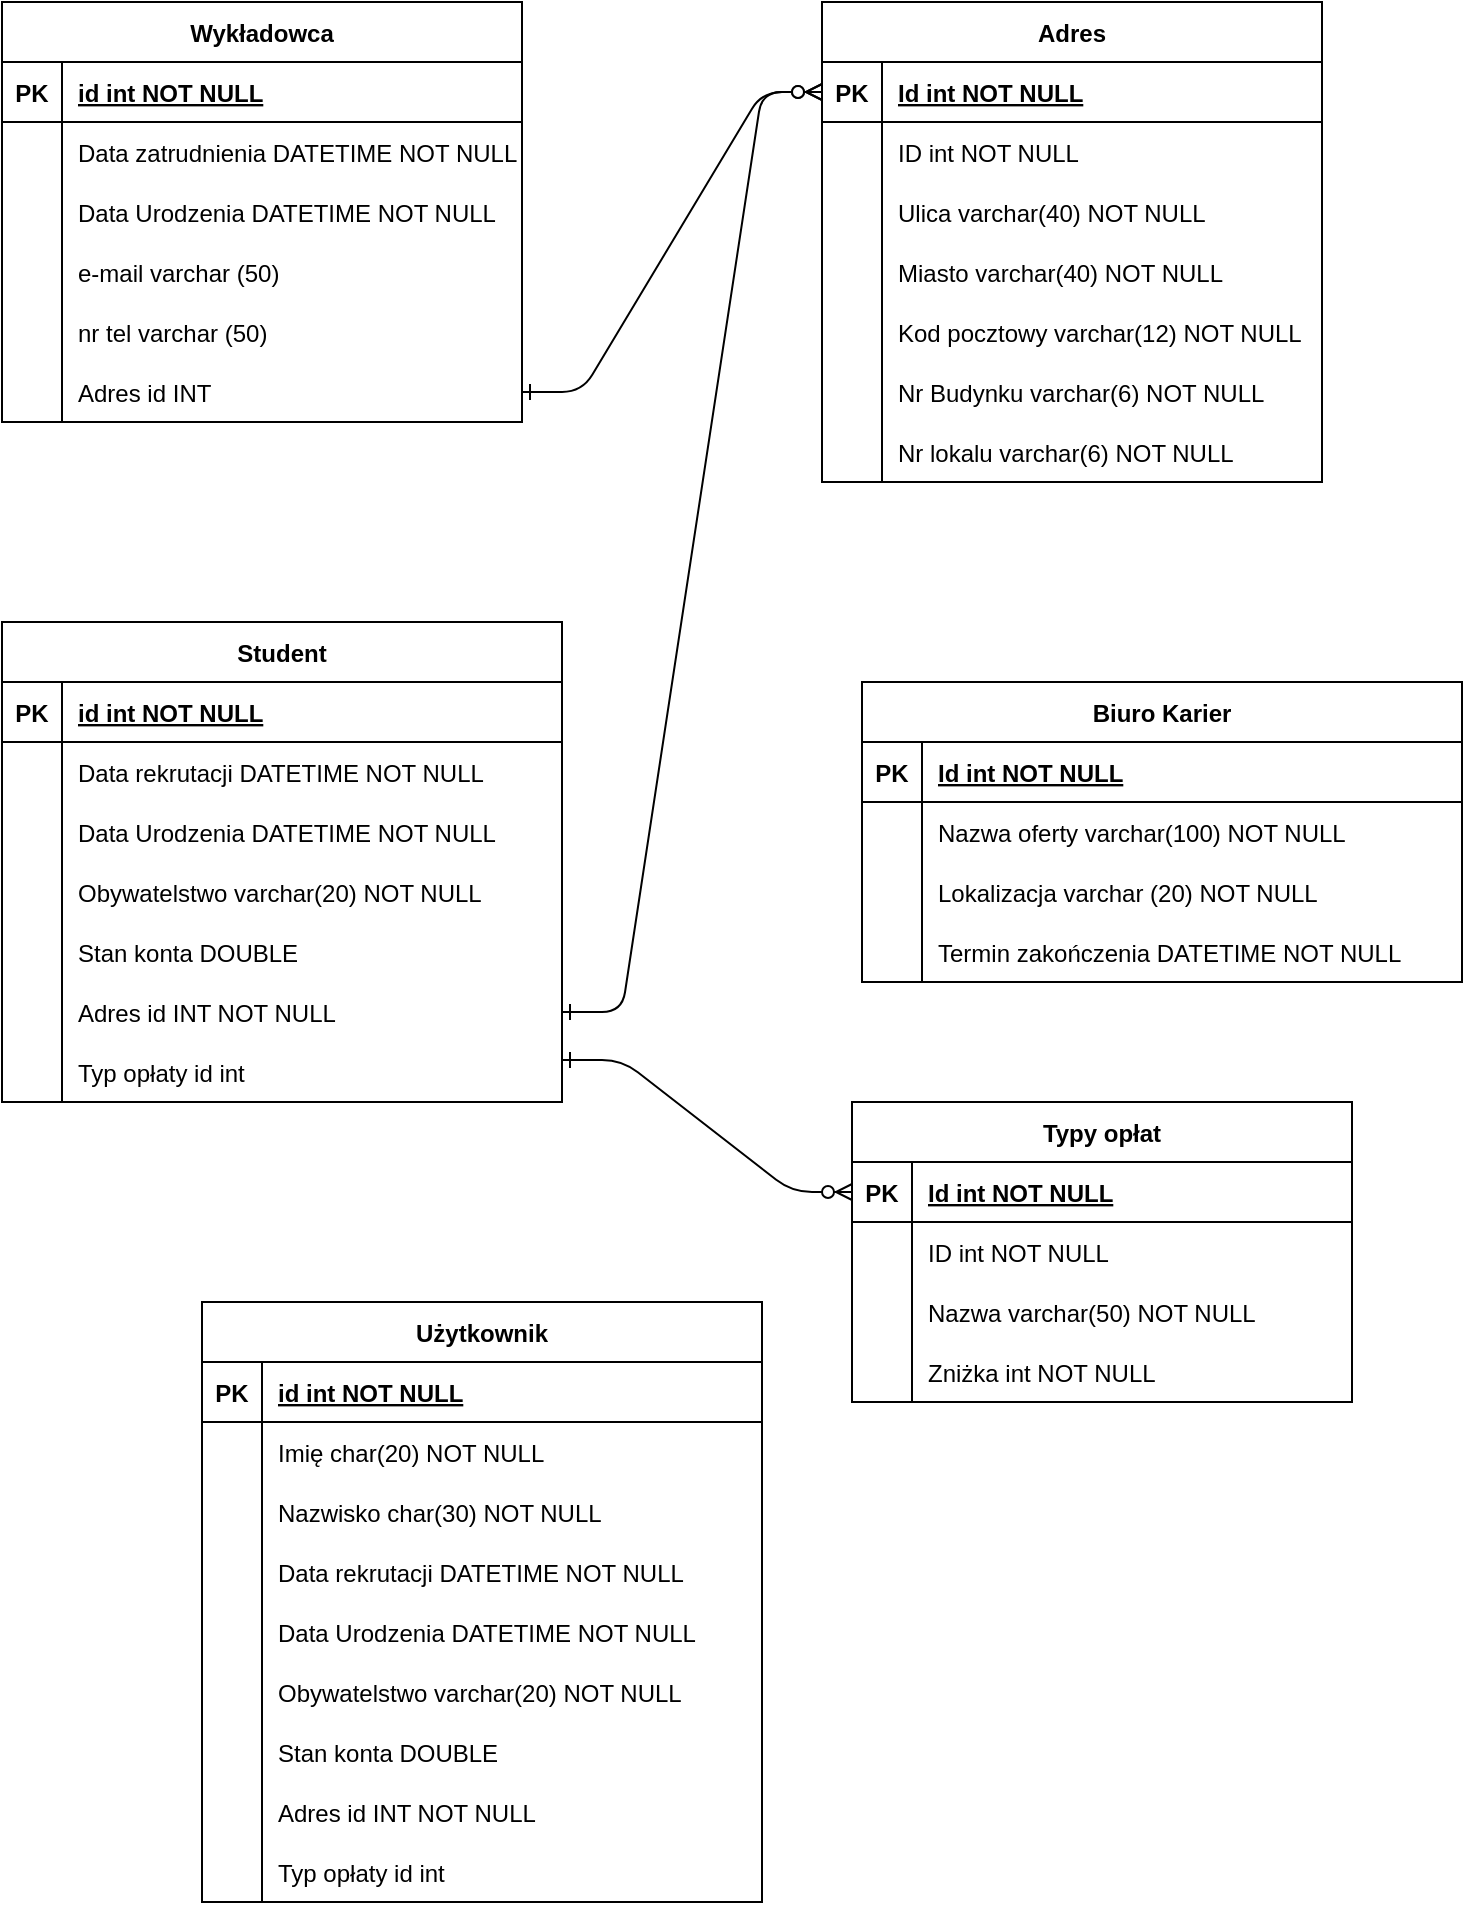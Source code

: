 <mxfile version="21.0.1" type="device"><diagram id="R2lEEEUBdFMjLlhIrx00" name="Page-1"><mxGraphModel dx="1793" dy="995" grid="1" gridSize="10" guides="1" tooltips="1" connect="1" arrows="1" fold="1" page="1" pageScale="1" pageWidth="850" pageHeight="1100" math="0" shadow="0" extFonts="Permanent Marker^https://fonts.googleapis.com/css?family=Permanent+Marker"><root><mxCell id="0"/><mxCell id="1" parent="0"/><mxCell id="C-vyLk0tnHw3VtMMgP7b-1" value="" style="edgeStyle=entityRelationEdgeStyle;endArrow=ERzeroToMany;startArrow=ERone;endFill=1;startFill=0;exitX=1;exitY=0.5;exitDx=0;exitDy=0;entryX=0;entryY=0.5;entryDx=0;entryDy=0;" parent="1" source="xuZKdhw8_9ws-qyBzSpw-100" target="xuZKdhw8_9ws-qyBzSpw-11" edge="1"><mxGeometry width="100" height="100" relative="1" as="geometry"><mxPoint x="310" y="460" as="sourcePoint"/><mxPoint x="130" y="575" as="targetPoint"/></mxGeometry></mxCell><mxCell id="C-vyLk0tnHw3VtMMgP7b-23" value="Wykładowca" style="shape=table;startSize=30;container=1;collapsible=1;childLayout=tableLayout;fixedRows=1;rowLines=0;fontStyle=1;align=center;resizeLast=1;" parent="1" vertex="1"><mxGeometry width="260" height="210" as="geometry"/></mxCell><mxCell id="C-vyLk0tnHw3VtMMgP7b-24" value="" style="shape=partialRectangle;collapsible=0;dropTarget=0;pointerEvents=0;fillColor=none;points=[[0,0.5],[1,0.5]];portConstraint=eastwest;top=0;left=0;right=0;bottom=1;" parent="C-vyLk0tnHw3VtMMgP7b-23" vertex="1"><mxGeometry y="30" width="260" height="30" as="geometry"/></mxCell><mxCell id="C-vyLk0tnHw3VtMMgP7b-25" value="PK" style="shape=partialRectangle;overflow=hidden;connectable=0;fillColor=none;top=0;left=0;bottom=0;right=0;fontStyle=1;" parent="C-vyLk0tnHw3VtMMgP7b-24" vertex="1"><mxGeometry width="30" height="30" as="geometry"><mxRectangle width="30" height="30" as="alternateBounds"/></mxGeometry></mxCell><mxCell id="C-vyLk0tnHw3VtMMgP7b-26" value="id int NOT NULL " style="shape=partialRectangle;overflow=hidden;connectable=0;fillColor=none;top=0;left=0;bottom=0;right=0;align=left;spacingLeft=6;fontStyle=5;" parent="C-vyLk0tnHw3VtMMgP7b-24" vertex="1"><mxGeometry x="30" width="230" height="30" as="geometry"><mxRectangle width="230" height="30" as="alternateBounds"/></mxGeometry></mxCell><mxCell id="xuZKdhw8_9ws-qyBzSpw-4" style="shape=partialRectangle;collapsible=0;dropTarget=0;pointerEvents=0;fillColor=none;points=[[0,0.5],[1,0.5]];portConstraint=eastwest;top=0;left=0;right=0;bottom=0;" vertex="1" parent="C-vyLk0tnHw3VtMMgP7b-23"><mxGeometry y="60" width="260" height="30" as="geometry"/></mxCell><mxCell id="xuZKdhw8_9ws-qyBzSpw-5" style="shape=partialRectangle;overflow=hidden;connectable=0;fillColor=none;top=0;left=0;bottom=0;right=0;" vertex="1" parent="xuZKdhw8_9ws-qyBzSpw-4"><mxGeometry width="30" height="30" as="geometry"><mxRectangle width="30" height="30" as="alternateBounds"/></mxGeometry></mxCell><mxCell id="xuZKdhw8_9ws-qyBzSpw-6" value="Data zatrudnienia DATETIME NOT NULL" style="shape=partialRectangle;overflow=hidden;connectable=0;fillColor=none;top=0;left=0;bottom=0;right=0;align=left;spacingLeft=6;" vertex="1" parent="xuZKdhw8_9ws-qyBzSpw-4"><mxGeometry x="30" width="230" height="30" as="geometry"><mxRectangle width="230" height="30" as="alternateBounds"/></mxGeometry></mxCell><mxCell id="xuZKdhw8_9ws-qyBzSpw-7" style="shape=partialRectangle;collapsible=0;dropTarget=0;pointerEvents=0;fillColor=none;points=[[0,0.5],[1,0.5]];portConstraint=eastwest;top=0;left=0;right=0;bottom=0;" vertex="1" parent="C-vyLk0tnHw3VtMMgP7b-23"><mxGeometry y="90" width="260" height="30" as="geometry"/></mxCell><mxCell id="xuZKdhw8_9ws-qyBzSpw-8" style="shape=partialRectangle;overflow=hidden;connectable=0;fillColor=none;top=0;left=0;bottom=0;right=0;" vertex="1" parent="xuZKdhw8_9ws-qyBzSpw-7"><mxGeometry width="30" height="30" as="geometry"><mxRectangle width="30" height="30" as="alternateBounds"/></mxGeometry></mxCell><mxCell id="xuZKdhw8_9ws-qyBzSpw-9" value="Data Urodzenia DATETIME NOT NULL" style="shape=partialRectangle;overflow=hidden;connectable=0;fillColor=none;top=0;left=0;bottom=0;right=0;align=left;spacingLeft=6;" vertex="1" parent="xuZKdhw8_9ws-qyBzSpw-7"><mxGeometry x="30" width="230" height="30" as="geometry"><mxRectangle width="230" height="30" as="alternateBounds"/></mxGeometry></mxCell><mxCell id="xuZKdhw8_9ws-qyBzSpw-69" style="shape=partialRectangle;collapsible=0;dropTarget=0;pointerEvents=0;fillColor=none;points=[[0,0.5],[1,0.5]];portConstraint=eastwest;top=0;left=0;right=0;bottom=0;" vertex="1" parent="C-vyLk0tnHw3VtMMgP7b-23"><mxGeometry y="120" width="260" height="30" as="geometry"/></mxCell><mxCell id="xuZKdhw8_9ws-qyBzSpw-70" style="shape=partialRectangle;overflow=hidden;connectable=0;fillColor=none;top=0;left=0;bottom=0;right=0;" vertex="1" parent="xuZKdhw8_9ws-qyBzSpw-69"><mxGeometry width="30" height="30" as="geometry"><mxRectangle width="30" height="30" as="alternateBounds"/></mxGeometry></mxCell><mxCell id="xuZKdhw8_9ws-qyBzSpw-71" value="e-mail varchar (50)" style="shape=partialRectangle;overflow=hidden;connectable=0;fillColor=none;top=0;left=0;bottom=0;right=0;align=left;spacingLeft=6;" vertex="1" parent="xuZKdhw8_9ws-qyBzSpw-69"><mxGeometry x="30" width="230" height="30" as="geometry"><mxRectangle width="230" height="30" as="alternateBounds"/></mxGeometry></mxCell><mxCell id="xuZKdhw8_9ws-qyBzSpw-72" style="shape=partialRectangle;collapsible=0;dropTarget=0;pointerEvents=0;fillColor=none;points=[[0,0.5],[1,0.5]];portConstraint=eastwest;top=0;left=0;right=0;bottom=0;" vertex="1" parent="C-vyLk0tnHw3VtMMgP7b-23"><mxGeometry y="150" width="260" height="30" as="geometry"/></mxCell><mxCell id="xuZKdhw8_9ws-qyBzSpw-73" style="shape=partialRectangle;overflow=hidden;connectable=0;fillColor=none;top=0;left=0;bottom=0;right=0;" vertex="1" parent="xuZKdhw8_9ws-qyBzSpw-72"><mxGeometry width="30" height="30" as="geometry"><mxRectangle width="30" height="30" as="alternateBounds"/></mxGeometry></mxCell><mxCell id="xuZKdhw8_9ws-qyBzSpw-74" value="nr tel varchar (50)" style="shape=partialRectangle;overflow=hidden;connectable=0;fillColor=none;top=0;left=0;bottom=0;right=0;align=left;spacingLeft=6;" vertex="1" parent="xuZKdhw8_9ws-qyBzSpw-72"><mxGeometry x="30" width="230" height="30" as="geometry"><mxRectangle width="230" height="30" as="alternateBounds"/></mxGeometry></mxCell><mxCell id="xuZKdhw8_9ws-qyBzSpw-100" style="shape=partialRectangle;collapsible=0;dropTarget=0;pointerEvents=0;fillColor=none;points=[[0,0.5],[1,0.5]];portConstraint=eastwest;top=0;left=0;right=0;bottom=0;" vertex="1" parent="C-vyLk0tnHw3VtMMgP7b-23"><mxGeometry y="180" width="260" height="30" as="geometry"/></mxCell><mxCell id="xuZKdhw8_9ws-qyBzSpw-101" style="shape=partialRectangle;overflow=hidden;connectable=0;fillColor=none;top=0;left=0;bottom=0;right=0;" vertex="1" parent="xuZKdhw8_9ws-qyBzSpw-100"><mxGeometry width="30" height="30" as="geometry"><mxRectangle width="30" height="30" as="alternateBounds"/></mxGeometry></mxCell><mxCell id="xuZKdhw8_9ws-qyBzSpw-102" value="Adres id INT" style="shape=partialRectangle;overflow=hidden;connectable=0;fillColor=none;top=0;left=0;bottom=0;right=0;align=left;spacingLeft=6;" vertex="1" parent="xuZKdhw8_9ws-qyBzSpw-100"><mxGeometry x="30" width="230" height="30" as="geometry"><mxRectangle width="230" height="30" as="alternateBounds"/></mxGeometry></mxCell><mxCell id="xuZKdhw8_9ws-qyBzSpw-10" value="Adres" style="shape=table;startSize=30;container=1;collapsible=1;childLayout=tableLayout;fixedRows=1;rowLines=0;fontStyle=1;align=center;resizeLast=1;" vertex="1" parent="1"><mxGeometry x="410" width="250" height="240" as="geometry"/></mxCell><mxCell id="xuZKdhw8_9ws-qyBzSpw-11" value="" style="shape=partialRectangle;collapsible=0;dropTarget=0;pointerEvents=0;fillColor=none;points=[[0,0.5],[1,0.5]];portConstraint=eastwest;top=0;left=0;right=0;bottom=1;" vertex="1" parent="xuZKdhw8_9ws-qyBzSpw-10"><mxGeometry y="30" width="250" height="30" as="geometry"/></mxCell><mxCell id="xuZKdhw8_9ws-qyBzSpw-12" value="PK" style="shape=partialRectangle;overflow=hidden;connectable=0;fillColor=none;top=0;left=0;bottom=0;right=0;fontStyle=1;" vertex="1" parent="xuZKdhw8_9ws-qyBzSpw-11"><mxGeometry width="30" height="30" as="geometry"><mxRectangle width="30" height="30" as="alternateBounds"/></mxGeometry></mxCell><mxCell id="xuZKdhw8_9ws-qyBzSpw-13" value="Id int NOT NULL" style="shape=partialRectangle;overflow=hidden;connectable=0;fillColor=none;top=0;left=0;bottom=0;right=0;align=left;spacingLeft=6;fontStyle=5;" vertex="1" parent="xuZKdhw8_9ws-qyBzSpw-11"><mxGeometry x="30" width="220" height="30" as="geometry"><mxRectangle width="220" height="30" as="alternateBounds"/></mxGeometry></mxCell><mxCell id="xuZKdhw8_9ws-qyBzSpw-14" value="" style="shape=partialRectangle;collapsible=0;dropTarget=0;pointerEvents=0;fillColor=none;points=[[0,0.5],[1,0.5]];portConstraint=eastwest;top=0;left=0;right=0;bottom=0;" vertex="1" parent="xuZKdhw8_9ws-qyBzSpw-10"><mxGeometry y="60" width="250" height="30" as="geometry"/></mxCell><mxCell id="xuZKdhw8_9ws-qyBzSpw-15" value="" style="shape=partialRectangle;overflow=hidden;connectable=0;fillColor=none;top=0;left=0;bottom=0;right=0;" vertex="1" parent="xuZKdhw8_9ws-qyBzSpw-14"><mxGeometry width="30" height="30" as="geometry"><mxRectangle width="30" height="30" as="alternateBounds"/></mxGeometry></mxCell><mxCell id="xuZKdhw8_9ws-qyBzSpw-16" value="ID int NOT NULL" style="shape=partialRectangle;overflow=hidden;connectable=0;fillColor=none;top=0;left=0;bottom=0;right=0;align=left;spacingLeft=6;" vertex="1" parent="xuZKdhw8_9ws-qyBzSpw-14"><mxGeometry x="30" width="220" height="30" as="geometry"><mxRectangle width="220" height="30" as="alternateBounds"/></mxGeometry></mxCell><mxCell id="xuZKdhw8_9ws-qyBzSpw-17" style="shape=partialRectangle;collapsible=0;dropTarget=0;pointerEvents=0;fillColor=none;points=[[0,0.5],[1,0.5]];portConstraint=eastwest;top=0;left=0;right=0;bottom=0;" vertex="1" parent="xuZKdhw8_9ws-qyBzSpw-10"><mxGeometry y="90" width="250" height="30" as="geometry"/></mxCell><mxCell id="xuZKdhw8_9ws-qyBzSpw-18" style="shape=partialRectangle;overflow=hidden;connectable=0;fillColor=none;top=0;left=0;bottom=0;right=0;" vertex="1" parent="xuZKdhw8_9ws-qyBzSpw-17"><mxGeometry width="30" height="30" as="geometry"><mxRectangle width="30" height="30" as="alternateBounds"/></mxGeometry></mxCell><mxCell id="xuZKdhw8_9ws-qyBzSpw-19" value="Ulica varchar(40) NOT NULL" style="shape=partialRectangle;overflow=hidden;connectable=0;fillColor=none;top=0;left=0;bottom=0;right=0;align=left;spacingLeft=6;" vertex="1" parent="xuZKdhw8_9ws-qyBzSpw-17"><mxGeometry x="30" width="220" height="30" as="geometry"><mxRectangle width="220" height="30" as="alternateBounds"/></mxGeometry></mxCell><mxCell id="xuZKdhw8_9ws-qyBzSpw-20" style="shape=partialRectangle;collapsible=0;dropTarget=0;pointerEvents=0;fillColor=none;points=[[0,0.5],[1,0.5]];portConstraint=eastwest;top=0;left=0;right=0;bottom=0;" vertex="1" parent="xuZKdhw8_9ws-qyBzSpw-10"><mxGeometry y="120" width="250" height="30" as="geometry"/></mxCell><mxCell id="xuZKdhw8_9ws-qyBzSpw-21" style="shape=partialRectangle;overflow=hidden;connectable=0;fillColor=none;top=0;left=0;bottom=0;right=0;" vertex="1" parent="xuZKdhw8_9ws-qyBzSpw-20"><mxGeometry width="30" height="30" as="geometry"><mxRectangle width="30" height="30" as="alternateBounds"/></mxGeometry></mxCell><mxCell id="xuZKdhw8_9ws-qyBzSpw-22" value="Miasto varchar(40) NOT NULL" style="shape=partialRectangle;overflow=hidden;connectable=0;fillColor=none;top=0;left=0;bottom=0;right=0;align=left;spacingLeft=6;" vertex="1" parent="xuZKdhw8_9ws-qyBzSpw-20"><mxGeometry x="30" width="220" height="30" as="geometry"><mxRectangle width="220" height="30" as="alternateBounds"/></mxGeometry></mxCell><mxCell id="xuZKdhw8_9ws-qyBzSpw-23" style="shape=partialRectangle;collapsible=0;dropTarget=0;pointerEvents=0;fillColor=none;points=[[0,0.5],[1,0.5]];portConstraint=eastwest;top=0;left=0;right=0;bottom=0;" vertex="1" parent="xuZKdhw8_9ws-qyBzSpw-10"><mxGeometry y="150" width="250" height="30" as="geometry"/></mxCell><mxCell id="xuZKdhw8_9ws-qyBzSpw-24" style="shape=partialRectangle;overflow=hidden;connectable=0;fillColor=none;top=0;left=0;bottom=0;right=0;" vertex="1" parent="xuZKdhw8_9ws-qyBzSpw-23"><mxGeometry width="30" height="30" as="geometry"><mxRectangle width="30" height="30" as="alternateBounds"/></mxGeometry></mxCell><mxCell id="xuZKdhw8_9ws-qyBzSpw-25" value="Kod pocztowy varchar(12) NOT NULL" style="shape=partialRectangle;overflow=hidden;connectable=0;fillColor=none;top=0;left=0;bottom=0;right=0;align=left;spacingLeft=6;" vertex="1" parent="xuZKdhw8_9ws-qyBzSpw-23"><mxGeometry x="30" width="220" height="30" as="geometry"><mxRectangle width="220" height="30" as="alternateBounds"/></mxGeometry></mxCell><mxCell id="xuZKdhw8_9ws-qyBzSpw-26" style="shape=partialRectangle;collapsible=0;dropTarget=0;pointerEvents=0;fillColor=none;points=[[0,0.5],[1,0.5]];portConstraint=eastwest;top=0;left=0;right=0;bottom=0;" vertex="1" parent="xuZKdhw8_9ws-qyBzSpw-10"><mxGeometry y="180" width="250" height="30" as="geometry"/></mxCell><mxCell id="xuZKdhw8_9ws-qyBzSpw-27" style="shape=partialRectangle;overflow=hidden;connectable=0;fillColor=none;top=0;left=0;bottom=0;right=0;" vertex="1" parent="xuZKdhw8_9ws-qyBzSpw-26"><mxGeometry width="30" height="30" as="geometry"><mxRectangle width="30" height="30" as="alternateBounds"/></mxGeometry></mxCell><mxCell id="xuZKdhw8_9ws-qyBzSpw-28" value="Nr Budynku varchar(6) NOT NULL" style="shape=partialRectangle;overflow=hidden;connectable=0;fillColor=none;top=0;left=0;bottom=0;right=0;align=left;spacingLeft=6;" vertex="1" parent="xuZKdhw8_9ws-qyBzSpw-26"><mxGeometry x="30" width="220" height="30" as="geometry"><mxRectangle width="220" height="30" as="alternateBounds"/></mxGeometry></mxCell><mxCell id="xuZKdhw8_9ws-qyBzSpw-29" style="shape=partialRectangle;collapsible=0;dropTarget=0;pointerEvents=0;fillColor=none;points=[[0,0.5],[1,0.5]];portConstraint=eastwest;top=0;left=0;right=0;bottom=0;" vertex="1" parent="xuZKdhw8_9ws-qyBzSpw-10"><mxGeometry y="210" width="250" height="30" as="geometry"/></mxCell><mxCell id="xuZKdhw8_9ws-qyBzSpw-30" style="shape=partialRectangle;overflow=hidden;connectable=0;fillColor=none;top=0;left=0;bottom=0;right=0;" vertex="1" parent="xuZKdhw8_9ws-qyBzSpw-29"><mxGeometry width="30" height="30" as="geometry"><mxRectangle width="30" height="30" as="alternateBounds"/></mxGeometry></mxCell><mxCell id="xuZKdhw8_9ws-qyBzSpw-31" value="Nr lokalu varchar(6) NOT NULL" style="shape=partialRectangle;overflow=hidden;connectable=0;fillColor=none;top=0;left=0;bottom=0;right=0;align=left;spacingLeft=6;" vertex="1" parent="xuZKdhw8_9ws-qyBzSpw-29"><mxGeometry x="30" width="220" height="30" as="geometry"><mxRectangle width="220" height="30" as="alternateBounds"/></mxGeometry></mxCell><mxCell id="xuZKdhw8_9ws-qyBzSpw-36" value="Student" style="shape=table;startSize=30;container=1;collapsible=1;childLayout=tableLayout;fixedRows=1;rowLines=0;fontStyle=1;align=center;resizeLast=1;" vertex="1" parent="1"><mxGeometry y="310" width="280" height="240" as="geometry"/></mxCell><mxCell id="xuZKdhw8_9ws-qyBzSpw-37" value="" style="shape=partialRectangle;collapsible=0;dropTarget=0;pointerEvents=0;fillColor=none;points=[[0,0.5],[1,0.5]];portConstraint=eastwest;top=0;left=0;right=0;bottom=1;" vertex="1" parent="xuZKdhw8_9ws-qyBzSpw-36"><mxGeometry y="30" width="280" height="30" as="geometry"/></mxCell><mxCell id="xuZKdhw8_9ws-qyBzSpw-38" value="PK" style="shape=partialRectangle;overflow=hidden;connectable=0;fillColor=none;top=0;left=0;bottom=0;right=0;fontStyle=1;" vertex="1" parent="xuZKdhw8_9ws-qyBzSpw-37"><mxGeometry width="30" height="30" as="geometry"><mxRectangle width="30" height="30" as="alternateBounds"/></mxGeometry></mxCell><mxCell id="xuZKdhw8_9ws-qyBzSpw-39" value="id int NOT NULL " style="shape=partialRectangle;overflow=hidden;connectable=0;fillColor=none;top=0;left=0;bottom=0;right=0;align=left;spacingLeft=6;fontStyle=5;" vertex="1" parent="xuZKdhw8_9ws-qyBzSpw-37"><mxGeometry x="30" width="250" height="30" as="geometry"><mxRectangle width="250" height="30" as="alternateBounds"/></mxGeometry></mxCell><mxCell id="xuZKdhw8_9ws-qyBzSpw-46" style="shape=partialRectangle;collapsible=0;dropTarget=0;pointerEvents=0;fillColor=none;points=[[0,0.5],[1,0.5]];portConstraint=eastwest;top=0;left=0;right=0;bottom=0;" vertex="1" parent="xuZKdhw8_9ws-qyBzSpw-36"><mxGeometry y="60" width="280" height="30" as="geometry"/></mxCell><mxCell id="xuZKdhw8_9ws-qyBzSpw-47" style="shape=partialRectangle;overflow=hidden;connectable=0;fillColor=none;top=0;left=0;bottom=0;right=0;" vertex="1" parent="xuZKdhw8_9ws-qyBzSpw-46"><mxGeometry width="30" height="30" as="geometry"><mxRectangle width="30" height="30" as="alternateBounds"/></mxGeometry></mxCell><mxCell id="xuZKdhw8_9ws-qyBzSpw-48" value="Data rekrutacji DATETIME NOT NULL" style="shape=partialRectangle;overflow=hidden;connectable=0;fillColor=none;top=0;left=0;bottom=0;right=0;align=left;spacingLeft=6;" vertex="1" parent="xuZKdhw8_9ws-qyBzSpw-46"><mxGeometry x="30" width="250" height="30" as="geometry"><mxRectangle width="250" height="30" as="alternateBounds"/></mxGeometry></mxCell><mxCell id="xuZKdhw8_9ws-qyBzSpw-49" style="shape=partialRectangle;collapsible=0;dropTarget=0;pointerEvents=0;fillColor=none;points=[[0,0.5],[1,0.5]];portConstraint=eastwest;top=0;left=0;right=0;bottom=0;" vertex="1" parent="xuZKdhw8_9ws-qyBzSpw-36"><mxGeometry y="90" width="280" height="30" as="geometry"/></mxCell><mxCell id="xuZKdhw8_9ws-qyBzSpw-50" style="shape=partialRectangle;overflow=hidden;connectable=0;fillColor=none;top=0;left=0;bottom=0;right=0;" vertex="1" parent="xuZKdhw8_9ws-qyBzSpw-49"><mxGeometry width="30" height="30" as="geometry"><mxRectangle width="30" height="30" as="alternateBounds"/></mxGeometry></mxCell><mxCell id="xuZKdhw8_9ws-qyBzSpw-51" value="Data Urodzenia DATETIME NOT NULL" style="shape=partialRectangle;overflow=hidden;connectable=0;fillColor=none;top=0;left=0;bottom=0;right=0;align=left;spacingLeft=6;" vertex="1" parent="xuZKdhw8_9ws-qyBzSpw-49"><mxGeometry x="30" width="250" height="30" as="geometry"><mxRectangle width="250" height="30" as="alternateBounds"/></mxGeometry></mxCell><mxCell id="xuZKdhw8_9ws-qyBzSpw-65" style="shape=partialRectangle;collapsible=0;dropTarget=0;pointerEvents=0;fillColor=none;points=[[0,0.5],[1,0.5]];portConstraint=eastwest;top=0;left=0;right=0;bottom=0;" vertex="1" parent="xuZKdhw8_9ws-qyBzSpw-36"><mxGeometry y="120" width="280" height="30" as="geometry"/></mxCell><mxCell id="xuZKdhw8_9ws-qyBzSpw-66" style="shape=partialRectangle;overflow=hidden;connectable=0;fillColor=none;top=0;left=0;bottom=0;right=0;" vertex="1" parent="xuZKdhw8_9ws-qyBzSpw-65"><mxGeometry width="30" height="30" as="geometry"><mxRectangle width="30" height="30" as="alternateBounds"/></mxGeometry></mxCell><mxCell id="xuZKdhw8_9ws-qyBzSpw-67" value="Obywatelstwo varchar(20) NOT NULL" style="shape=partialRectangle;overflow=hidden;connectable=0;fillColor=none;top=0;left=0;bottom=0;right=0;align=left;spacingLeft=6;" vertex="1" parent="xuZKdhw8_9ws-qyBzSpw-65"><mxGeometry x="30" width="250" height="30" as="geometry"><mxRectangle width="250" height="30" as="alternateBounds"/></mxGeometry></mxCell><mxCell id="xuZKdhw8_9ws-qyBzSpw-97" style="shape=partialRectangle;collapsible=0;dropTarget=0;pointerEvents=0;fillColor=none;points=[[0,0.5],[1,0.5]];portConstraint=eastwest;top=0;left=0;right=0;bottom=0;" vertex="1" parent="xuZKdhw8_9ws-qyBzSpw-36"><mxGeometry y="150" width="280" height="30" as="geometry"/></mxCell><mxCell id="xuZKdhw8_9ws-qyBzSpw-98" style="shape=partialRectangle;overflow=hidden;connectable=0;fillColor=none;top=0;left=0;bottom=0;right=0;" vertex="1" parent="xuZKdhw8_9ws-qyBzSpw-97"><mxGeometry width="30" height="30" as="geometry"><mxRectangle width="30" height="30" as="alternateBounds"/></mxGeometry></mxCell><mxCell id="xuZKdhw8_9ws-qyBzSpw-99" value="Stan konta DOUBLE" style="shape=partialRectangle;overflow=hidden;connectable=0;fillColor=none;top=0;left=0;bottom=0;right=0;align=left;spacingLeft=6;" vertex="1" parent="xuZKdhw8_9ws-qyBzSpw-97"><mxGeometry x="30" width="250" height="30" as="geometry"><mxRectangle width="250" height="30" as="alternateBounds"/></mxGeometry></mxCell><mxCell id="xuZKdhw8_9ws-qyBzSpw-103" style="shape=partialRectangle;collapsible=0;dropTarget=0;pointerEvents=0;fillColor=none;points=[[0,0.5],[1,0.5]];portConstraint=eastwest;top=0;left=0;right=0;bottom=0;" vertex="1" parent="xuZKdhw8_9ws-qyBzSpw-36"><mxGeometry y="180" width="280" height="30" as="geometry"/></mxCell><mxCell id="xuZKdhw8_9ws-qyBzSpw-104" style="shape=partialRectangle;overflow=hidden;connectable=0;fillColor=none;top=0;left=0;bottom=0;right=0;" vertex="1" parent="xuZKdhw8_9ws-qyBzSpw-103"><mxGeometry width="30" height="30" as="geometry"><mxRectangle width="30" height="30" as="alternateBounds"/></mxGeometry></mxCell><mxCell id="xuZKdhw8_9ws-qyBzSpw-105" value="Adres id INT NOT NULL" style="shape=partialRectangle;overflow=hidden;connectable=0;fillColor=none;top=0;left=0;bottom=0;right=0;align=left;spacingLeft=6;" vertex="1" parent="xuZKdhw8_9ws-qyBzSpw-103"><mxGeometry x="30" width="250" height="30" as="geometry"><mxRectangle width="250" height="30" as="alternateBounds"/></mxGeometry></mxCell><mxCell id="xuZKdhw8_9ws-qyBzSpw-136" style="shape=partialRectangle;collapsible=0;dropTarget=0;pointerEvents=0;fillColor=none;points=[[0,0.5],[1,0.5]];portConstraint=eastwest;top=0;left=0;right=0;bottom=0;" vertex="1" parent="xuZKdhw8_9ws-qyBzSpw-36"><mxGeometry y="210" width="280" height="30" as="geometry"/></mxCell><mxCell id="xuZKdhw8_9ws-qyBzSpw-137" style="shape=partialRectangle;overflow=hidden;connectable=0;fillColor=none;top=0;left=0;bottom=0;right=0;" vertex="1" parent="xuZKdhw8_9ws-qyBzSpw-136"><mxGeometry width="30" height="30" as="geometry"><mxRectangle width="30" height="30" as="alternateBounds"/></mxGeometry></mxCell><mxCell id="xuZKdhw8_9ws-qyBzSpw-138" value="Typ opłaty id int" style="shape=partialRectangle;overflow=hidden;connectable=0;fillColor=none;top=0;left=0;bottom=0;right=0;align=left;spacingLeft=6;" vertex="1" parent="xuZKdhw8_9ws-qyBzSpw-136"><mxGeometry x="30" width="250" height="30" as="geometry"><mxRectangle width="250" height="30" as="alternateBounds"/></mxGeometry></mxCell><mxCell id="xuZKdhw8_9ws-qyBzSpw-68" value="" style="edgeStyle=entityRelationEdgeStyle;endArrow=ERzeroToMany;startArrow=ERone;endFill=1;startFill=0;entryX=0;entryY=0.5;entryDx=0;entryDy=0;exitX=1;exitY=0.5;exitDx=0;exitDy=0;" edge="1" parent="1" source="xuZKdhw8_9ws-qyBzSpw-103" target="xuZKdhw8_9ws-qyBzSpw-11"><mxGeometry width="100" height="100" relative="1" as="geometry"><mxPoint x="310" y="540" as="sourcePoint"/><mxPoint x="390" y="60" as="targetPoint"/></mxGeometry></mxCell><mxCell id="xuZKdhw8_9ws-qyBzSpw-139" value="Typy opłat" style="shape=table;startSize=30;container=1;collapsible=1;childLayout=tableLayout;fixedRows=1;rowLines=0;fontStyle=1;align=center;resizeLast=1;" vertex="1" parent="1"><mxGeometry x="425" y="550" width="250" height="150" as="geometry"/></mxCell><mxCell id="xuZKdhw8_9ws-qyBzSpw-140" value="" style="shape=partialRectangle;collapsible=0;dropTarget=0;pointerEvents=0;fillColor=none;points=[[0,0.5],[1,0.5]];portConstraint=eastwest;top=0;left=0;right=0;bottom=1;" vertex="1" parent="xuZKdhw8_9ws-qyBzSpw-139"><mxGeometry y="30" width="250" height="30" as="geometry"/></mxCell><mxCell id="xuZKdhw8_9ws-qyBzSpw-141" value="PK" style="shape=partialRectangle;overflow=hidden;connectable=0;fillColor=none;top=0;left=0;bottom=0;right=0;fontStyle=1;" vertex="1" parent="xuZKdhw8_9ws-qyBzSpw-140"><mxGeometry width="30" height="30" as="geometry"><mxRectangle width="30" height="30" as="alternateBounds"/></mxGeometry></mxCell><mxCell id="xuZKdhw8_9ws-qyBzSpw-142" value="Id int NOT NULL" style="shape=partialRectangle;overflow=hidden;connectable=0;fillColor=none;top=0;left=0;bottom=0;right=0;align=left;spacingLeft=6;fontStyle=5;" vertex="1" parent="xuZKdhw8_9ws-qyBzSpw-140"><mxGeometry x="30" width="220" height="30" as="geometry"><mxRectangle width="220" height="30" as="alternateBounds"/></mxGeometry></mxCell><mxCell id="xuZKdhw8_9ws-qyBzSpw-143" value="" style="shape=partialRectangle;collapsible=0;dropTarget=0;pointerEvents=0;fillColor=none;points=[[0,0.5],[1,0.5]];portConstraint=eastwest;top=0;left=0;right=0;bottom=0;" vertex="1" parent="xuZKdhw8_9ws-qyBzSpw-139"><mxGeometry y="60" width="250" height="30" as="geometry"/></mxCell><mxCell id="xuZKdhw8_9ws-qyBzSpw-144" value="" style="shape=partialRectangle;overflow=hidden;connectable=0;fillColor=none;top=0;left=0;bottom=0;right=0;" vertex="1" parent="xuZKdhw8_9ws-qyBzSpw-143"><mxGeometry width="30" height="30" as="geometry"><mxRectangle width="30" height="30" as="alternateBounds"/></mxGeometry></mxCell><mxCell id="xuZKdhw8_9ws-qyBzSpw-145" value="ID int NOT NULL" style="shape=partialRectangle;overflow=hidden;connectable=0;fillColor=none;top=0;left=0;bottom=0;right=0;align=left;spacingLeft=6;" vertex="1" parent="xuZKdhw8_9ws-qyBzSpw-143"><mxGeometry x="30" width="220" height="30" as="geometry"><mxRectangle width="220" height="30" as="alternateBounds"/></mxGeometry></mxCell><mxCell id="xuZKdhw8_9ws-qyBzSpw-146" style="shape=partialRectangle;collapsible=0;dropTarget=0;pointerEvents=0;fillColor=none;points=[[0,0.5],[1,0.5]];portConstraint=eastwest;top=0;left=0;right=0;bottom=0;" vertex="1" parent="xuZKdhw8_9ws-qyBzSpw-139"><mxGeometry y="90" width="250" height="30" as="geometry"/></mxCell><mxCell id="xuZKdhw8_9ws-qyBzSpw-147" style="shape=partialRectangle;overflow=hidden;connectable=0;fillColor=none;top=0;left=0;bottom=0;right=0;" vertex="1" parent="xuZKdhw8_9ws-qyBzSpw-146"><mxGeometry width="30" height="30" as="geometry"><mxRectangle width="30" height="30" as="alternateBounds"/></mxGeometry></mxCell><mxCell id="xuZKdhw8_9ws-qyBzSpw-148" value="Nazwa varchar(50) NOT NULL" style="shape=partialRectangle;overflow=hidden;connectable=0;fillColor=none;top=0;left=0;bottom=0;right=0;align=left;spacingLeft=6;" vertex="1" parent="xuZKdhw8_9ws-qyBzSpw-146"><mxGeometry x="30" width="220" height="30" as="geometry"><mxRectangle width="220" height="30" as="alternateBounds"/></mxGeometry></mxCell><mxCell id="xuZKdhw8_9ws-qyBzSpw-161" style="shape=partialRectangle;collapsible=0;dropTarget=0;pointerEvents=0;fillColor=none;points=[[0,0.5],[1,0.5]];portConstraint=eastwest;top=0;left=0;right=0;bottom=0;" vertex="1" parent="xuZKdhw8_9ws-qyBzSpw-139"><mxGeometry y="120" width="250" height="30" as="geometry"/></mxCell><mxCell id="xuZKdhw8_9ws-qyBzSpw-162" style="shape=partialRectangle;overflow=hidden;connectable=0;fillColor=none;top=0;left=0;bottom=0;right=0;" vertex="1" parent="xuZKdhw8_9ws-qyBzSpw-161"><mxGeometry width="30" height="30" as="geometry"><mxRectangle width="30" height="30" as="alternateBounds"/></mxGeometry></mxCell><mxCell id="xuZKdhw8_9ws-qyBzSpw-163" value="Zniżka int NOT NULL" style="shape=partialRectangle;overflow=hidden;connectable=0;fillColor=none;top=0;left=0;bottom=0;right=0;align=left;spacingLeft=6;" vertex="1" parent="xuZKdhw8_9ws-qyBzSpw-161"><mxGeometry x="30" width="220" height="30" as="geometry"><mxRectangle width="220" height="30" as="alternateBounds"/></mxGeometry></mxCell><mxCell id="xuZKdhw8_9ws-qyBzSpw-164" value="" style="edgeStyle=entityRelationEdgeStyle;endArrow=ERzeroToMany;startArrow=ERone;endFill=1;startFill=0;entryX=0;entryY=0.5;entryDx=0;entryDy=0;exitX=1;exitY=0.3;exitDx=0;exitDy=0;exitPerimeter=0;" edge="1" parent="1" source="xuZKdhw8_9ws-qyBzSpw-136" target="xuZKdhw8_9ws-qyBzSpw-140"><mxGeometry width="100" height="100" relative="1" as="geometry"><mxPoint x="270" y="890" as="sourcePoint"/><mxPoint x="400" y="370" as="targetPoint"/></mxGeometry></mxCell><mxCell id="xuZKdhw8_9ws-qyBzSpw-165" value="Biuro Karier" style="shape=table;startSize=30;container=1;collapsible=1;childLayout=tableLayout;fixedRows=1;rowLines=0;fontStyle=1;align=center;resizeLast=1;" vertex="1" parent="1"><mxGeometry x="430" y="340" width="300" height="150" as="geometry"/></mxCell><mxCell id="xuZKdhw8_9ws-qyBzSpw-166" value="" style="shape=partialRectangle;collapsible=0;dropTarget=0;pointerEvents=0;fillColor=none;points=[[0,0.5],[1,0.5]];portConstraint=eastwest;top=0;left=0;right=0;bottom=1;" vertex="1" parent="xuZKdhw8_9ws-qyBzSpw-165"><mxGeometry y="30" width="300" height="30" as="geometry"/></mxCell><mxCell id="xuZKdhw8_9ws-qyBzSpw-167" value="PK" style="shape=partialRectangle;overflow=hidden;connectable=0;fillColor=none;top=0;left=0;bottom=0;right=0;fontStyle=1;" vertex="1" parent="xuZKdhw8_9ws-qyBzSpw-166"><mxGeometry width="30" height="30" as="geometry"><mxRectangle width="30" height="30" as="alternateBounds"/></mxGeometry></mxCell><mxCell id="xuZKdhw8_9ws-qyBzSpw-168" value="Id int NOT NULL" style="shape=partialRectangle;overflow=hidden;connectable=0;fillColor=none;top=0;left=0;bottom=0;right=0;align=left;spacingLeft=6;fontStyle=5;" vertex="1" parent="xuZKdhw8_9ws-qyBzSpw-166"><mxGeometry x="30" width="270" height="30" as="geometry"><mxRectangle width="270" height="30" as="alternateBounds"/></mxGeometry></mxCell><mxCell id="xuZKdhw8_9ws-qyBzSpw-169" value="" style="shape=partialRectangle;collapsible=0;dropTarget=0;pointerEvents=0;fillColor=none;points=[[0,0.5],[1,0.5]];portConstraint=eastwest;top=0;left=0;right=0;bottom=0;" vertex="1" parent="xuZKdhw8_9ws-qyBzSpw-165"><mxGeometry y="60" width="300" height="30" as="geometry"/></mxCell><mxCell id="xuZKdhw8_9ws-qyBzSpw-170" value="" style="shape=partialRectangle;overflow=hidden;connectable=0;fillColor=none;top=0;left=0;bottom=0;right=0;" vertex="1" parent="xuZKdhw8_9ws-qyBzSpw-169"><mxGeometry width="30" height="30" as="geometry"><mxRectangle width="30" height="30" as="alternateBounds"/></mxGeometry></mxCell><mxCell id="xuZKdhw8_9ws-qyBzSpw-171" value="Nazwa oferty varchar(100) NOT NULL" style="shape=partialRectangle;overflow=hidden;connectable=0;fillColor=none;top=0;left=0;bottom=0;right=0;align=left;spacingLeft=6;" vertex="1" parent="xuZKdhw8_9ws-qyBzSpw-169"><mxGeometry x="30" width="270" height="30" as="geometry"><mxRectangle width="270" height="30" as="alternateBounds"/></mxGeometry></mxCell><mxCell id="xuZKdhw8_9ws-qyBzSpw-172" style="shape=partialRectangle;collapsible=0;dropTarget=0;pointerEvents=0;fillColor=none;points=[[0,0.5],[1,0.5]];portConstraint=eastwest;top=0;left=0;right=0;bottom=0;" vertex="1" parent="xuZKdhw8_9ws-qyBzSpw-165"><mxGeometry y="90" width="300" height="30" as="geometry"/></mxCell><mxCell id="xuZKdhw8_9ws-qyBzSpw-173" style="shape=partialRectangle;overflow=hidden;connectable=0;fillColor=none;top=0;left=0;bottom=0;right=0;" vertex="1" parent="xuZKdhw8_9ws-qyBzSpw-172"><mxGeometry width="30" height="30" as="geometry"><mxRectangle width="30" height="30" as="alternateBounds"/></mxGeometry></mxCell><mxCell id="xuZKdhw8_9ws-qyBzSpw-174" value="Lokalizacja varchar (20) NOT NULL" style="shape=partialRectangle;overflow=hidden;connectable=0;fillColor=none;top=0;left=0;bottom=0;right=0;align=left;spacingLeft=6;" vertex="1" parent="xuZKdhw8_9ws-qyBzSpw-172"><mxGeometry x="30" width="270" height="30" as="geometry"><mxRectangle width="270" height="30" as="alternateBounds"/></mxGeometry></mxCell><mxCell id="xuZKdhw8_9ws-qyBzSpw-175" style="shape=partialRectangle;collapsible=0;dropTarget=0;pointerEvents=0;fillColor=none;points=[[0,0.5],[1,0.5]];portConstraint=eastwest;top=0;left=0;right=0;bottom=0;" vertex="1" parent="xuZKdhw8_9ws-qyBzSpw-165"><mxGeometry y="120" width="300" height="30" as="geometry"/></mxCell><mxCell id="xuZKdhw8_9ws-qyBzSpw-176" style="shape=partialRectangle;overflow=hidden;connectable=0;fillColor=none;top=0;left=0;bottom=0;right=0;" vertex="1" parent="xuZKdhw8_9ws-qyBzSpw-175"><mxGeometry width="30" height="30" as="geometry"><mxRectangle width="30" height="30" as="alternateBounds"/></mxGeometry></mxCell><mxCell id="xuZKdhw8_9ws-qyBzSpw-177" value="Termin zakończenia DATETIME NOT NULL" style="shape=partialRectangle;overflow=hidden;connectable=0;fillColor=none;top=0;left=0;bottom=0;right=0;align=left;spacingLeft=6;" vertex="1" parent="xuZKdhw8_9ws-qyBzSpw-175"><mxGeometry x="30" width="270" height="30" as="geometry"><mxRectangle width="270" height="30" as="alternateBounds"/></mxGeometry></mxCell><mxCell id="xuZKdhw8_9ws-qyBzSpw-178" value="Użytkownik" style="shape=table;startSize=30;container=1;collapsible=1;childLayout=tableLayout;fixedRows=1;rowLines=0;fontStyle=1;align=center;resizeLast=1;" vertex="1" parent="1"><mxGeometry x="100" y="650" width="280" height="300" as="geometry"/></mxCell><mxCell id="xuZKdhw8_9ws-qyBzSpw-179" value="" style="shape=partialRectangle;collapsible=0;dropTarget=0;pointerEvents=0;fillColor=none;points=[[0,0.5],[1,0.5]];portConstraint=eastwest;top=0;left=0;right=0;bottom=1;" vertex="1" parent="xuZKdhw8_9ws-qyBzSpw-178"><mxGeometry y="30" width="280" height="30" as="geometry"/></mxCell><mxCell id="xuZKdhw8_9ws-qyBzSpw-180" value="PK" style="shape=partialRectangle;overflow=hidden;connectable=0;fillColor=none;top=0;left=0;bottom=0;right=0;fontStyle=1;" vertex="1" parent="xuZKdhw8_9ws-qyBzSpw-179"><mxGeometry width="30" height="30" as="geometry"><mxRectangle width="30" height="30" as="alternateBounds"/></mxGeometry></mxCell><mxCell id="xuZKdhw8_9ws-qyBzSpw-181" value="id int NOT NULL " style="shape=partialRectangle;overflow=hidden;connectable=0;fillColor=none;top=0;left=0;bottom=0;right=0;align=left;spacingLeft=6;fontStyle=5;" vertex="1" parent="xuZKdhw8_9ws-qyBzSpw-179"><mxGeometry x="30" width="250" height="30" as="geometry"><mxRectangle width="250" height="30" as="alternateBounds"/></mxGeometry></mxCell><mxCell id="xuZKdhw8_9ws-qyBzSpw-182" value="" style="shape=partialRectangle;collapsible=0;dropTarget=0;pointerEvents=0;fillColor=none;points=[[0,0.5],[1,0.5]];portConstraint=eastwest;top=0;left=0;right=0;bottom=0;" vertex="1" parent="xuZKdhw8_9ws-qyBzSpw-178"><mxGeometry y="60" width="280" height="30" as="geometry"/></mxCell><mxCell id="xuZKdhw8_9ws-qyBzSpw-183" value="" style="shape=partialRectangle;overflow=hidden;connectable=0;fillColor=none;top=0;left=0;bottom=0;right=0;" vertex="1" parent="xuZKdhw8_9ws-qyBzSpw-182"><mxGeometry width="30" height="30" as="geometry"><mxRectangle width="30" height="30" as="alternateBounds"/></mxGeometry></mxCell><mxCell id="xuZKdhw8_9ws-qyBzSpw-184" value="Imię char(20) NOT NULL" style="shape=partialRectangle;overflow=hidden;connectable=0;fillColor=none;top=0;left=0;bottom=0;right=0;align=left;spacingLeft=6;" vertex="1" parent="xuZKdhw8_9ws-qyBzSpw-182"><mxGeometry x="30" width="250" height="30" as="geometry"><mxRectangle width="250" height="30" as="alternateBounds"/></mxGeometry></mxCell><mxCell id="xuZKdhw8_9ws-qyBzSpw-185" style="shape=partialRectangle;collapsible=0;dropTarget=0;pointerEvents=0;fillColor=none;points=[[0,0.5],[1,0.5]];portConstraint=eastwest;top=0;left=0;right=0;bottom=0;" vertex="1" parent="xuZKdhw8_9ws-qyBzSpw-178"><mxGeometry y="90" width="280" height="30" as="geometry"/></mxCell><mxCell id="xuZKdhw8_9ws-qyBzSpw-186" style="shape=partialRectangle;overflow=hidden;connectable=0;fillColor=none;top=0;left=0;bottom=0;right=0;" vertex="1" parent="xuZKdhw8_9ws-qyBzSpw-185"><mxGeometry width="30" height="30" as="geometry"><mxRectangle width="30" height="30" as="alternateBounds"/></mxGeometry></mxCell><mxCell id="xuZKdhw8_9ws-qyBzSpw-187" value="Nazwisko char(30) NOT NULL" style="shape=partialRectangle;overflow=hidden;connectable=0;fillColor=none;top=0;left=0;bottom=0;right=0;align=left;spacingLeft=6;" vertex="1" parent="xuZKdhw8_9ws-qyBzSpw-185"><mxGeometry x="30" width="250" height="30" as="geometry"><mxRectangle width="250" height="30" as="alternateBounds"/></mxGeometry></mxCell><mxCell id="xuZKdhw8_9ws-qyBzSpw-188" style="shape=partialRectangle;collapsible=0;dropTarget=0;pointerEvents=0;fillColor=none;points=[[0,0.5],[1,0.5]];portConstraint=eastwest;top=0;left=0;right=0;bottom=0;" vertex="1" parent="xuZKdhw8_9ws-qyBzSpw-178"><mxGeometry y="120" width="280" height="30" as="geometry"/></mxCell><mxCell id="xuZKdhw8_9ws-qyBzSpw-189" style="shape=partialRectangle;overflow=hidden;connectable=0;fillColor=none;top=0;left=0;bottom=0;right=0;" vertex="1" parent="xuZKdhw8_9ws-qyBzSpw-188"><mxGeometry width="30" height="30" as="geometry"><mxRectangle width="30" height="30" as="alternateBounds"/></mxGeometry></mxCell><mxCell id="xuZKdhw8_9ws-qyBzSpw-190" value="Data rekrutacji DATETIME NOT NULL" style="shape=partialRectangle;overflow=hidden;connectable=0;fillColor=none;top=0;left=0;bottom=0;right=0;align=left;spacingLeft=6;" vertex="1" parent="xuZKdhw8_9ws-qyBzSpw-188"><mxGeometry x="30" width="250" height="30" as="geometry"><mxRectangle width="250" height="30" as="alternateBounds"/></mxGeometry></mxCell><mxCell id="xuZKdhw8_9ws-qyBzSpw-191" style="shape=partialRectangle;collapsible=0;dropTarget=0;pointerEvents=0;fillColor=none;points=[[0,0.5],[1,0.5]];portConstraint=eastwest;top=0;left=0;right=0;bottom=0;" vertex="1" parent="xuZKdhw8_9ws-qyBzSpw-178"><mxGeometry y="150" width="280" height="30" as="geometry"/></mxCell><mxCell id="xuZKdhw8_9ws-qyBzSpw-192" style="shape=partialRectangle;overflow=hidden;connectable=0;fillColor=none;top=0;left=0;bottom=0;right=0;" vertex="1" parent="xuZKdhw8_9ws-qyBzSpw-191"><mxGeometry width="30" height="30" as="geometry"><mxRectangle width="30" height="30" as="alternateBounds"/></mxGeometry></mxCell><mxCell id="xuZKdhw8_9ws-qyBzSpw-193" value="Data Urodzenia DATETIME NOT NULL" style="shape=partialRectangle;overflow=hidden;connectable=0;fillColor=none;top=0;left=0;bottom=0;right=0;align=left;spacingLeft=6;" vertex="1" parent="xuZKdhw8_9ws-qyBzSpw-191"><mxGeometry x="30" width="250" height="30" as="geometry"><mxRectangle width="250" height="30" as="alternateBounds"/></mxGeometry></mxCell><mxCell id="xuZKdhw8_9ws-qyBzSpw-194" style="shape=partialRectangle;collapsible=0;dropTarget=0;pointerEvents=0;fillColor=none;points=[[0,0.5],[1,0.5]];portConstraint=eastwest;top=0;left=0;right=0;bottom=0;" vertex="1" parent="xuZKdhw8_9ws-qyBzSpw-178"><mxGeometry y="180" width="280" height="30" as="geometry"/></mxCell><mxCell id="xuZKdhw8_9ws-qyBzSpw-195" style="shape=partialRectangle;overflow=hidden;connectable=0;fillColor=none;top=0;left=0;bottom=0;right=0;" vertex="1" parent="xuZKdhw8_9ws-qyBzSpw-194"><mxGeometry width="30" height="30" as="geometry"><mxRectangle width="30" height="30" as="alternateBounds"/></mxGeometry></mxCell><mxCell id="xuZKdhw8_9ws-qyBzSpw-196" value="Obywatelstwo varchar(20) NOT NULL" style="shape=partialRectangle;overflow=hidden;connectable=0;fillColor=none;top=0;left=0;bottom=0;right=0;align=left;spacingLeft=6;" vertex="1" parent="xuZKdhw8_9ws-qyBzSpw-194"><mxGeometry x="30" width="250" height="30" as="geometry"><mxRectangle width="250" height="30" as="alternateBounds"/></mxGeometry></mxCell><mxCell id="xuZKdhw8_9ws-qyBzSpw-197" style="shape=partialRectangle;collapsible=0;dropTarget=0;pointerEvents=0;fillColor=none;points=[[0,0.5],[1,0.5]];portConstraint=eastwest;top=0;left=0;right=0;bottom=0;" vertex="1" parent="xuZKdhw8_9ws-qyBzSpw-178"><mxGeometry y="210" width="280" height="30" as="geometry"/></mxCell><mxCell id="xuZKdhw8_9ws-qyBzSpw-198" style="shape=partialRectangle;overflow=hidden;connectable=0;fillColor=none;top=0;left=0;bottom=0;right=0;" vertex="1" parent="xuZKdhw8_9ws-qyBzSpw-197"><mxGeometry width="30" height="30" as="geometry"><mxRectangle width="30" height="30" as="alternateBounds"/></mxGeometry></mxCell><mxCell id="xuZKdhw8_9ws-qyBzSpw-199" value="Stan konta DOUBLE" style="shape=partialRectangle;overflow=hidden;connectable=0;fillColor=none;top=0;left=0;bottom=0;right=0;align=left;spacingLeft=6;" vertex="1" parent="xuZKdhw8_9ws-qyBzSpw-197"><mxGeometry x="30" width="250" height="30" as="geometry"><mxRectangle width="250" height="30" as="alternateBounds"/></mxGeometry></mxCell><mxCell id="xuZKdhw8_9ws-qyBzSpw-200" style="shape=partialRectangle;collapsible=0;dropTarget=0;pointerEvents=0;fillColor=none;points=[[0,0.5],[1,0.5]];portConstraint=eastwest;top=0;left=0;right=0;bottom=0;" vertex="1" parent="xuZKdhw8_9ws-qyBzSpw-178"><mxGeometry y="240" width="280" height="30" as="geometry"/></mxCell><mxCell id="xuZKdhw8_9ws-qyBzSpw-201" style="shape=partialRectangle;overflow=hidden;connectable=0;fillColor=none;top=0;left=0;bottom=0;right=0;" vertex="1" parent="xuZKdhw8_9ws-qyBzSpw-200"><mxGeometry width="30" height="30" as="geometry"><mxRectangle width="30" height="30" as="alternateBounds"/></mxGeometry></mxCell><mxCell id="xuZKdhw8_9ws-qyBzSpw-202" value="Adres id INT NOT NULL" style="shape=partialRectangle;overflow=hidden;connectable=0;fillColor=none;top=0;left=0;bottom=0;right=0;align=left;spacingLeft=6;" vertex="1" parent="xuZKdhw8_9ws-qyBzSpw-200"><mxGeometry x="30" width="250" height="30" as="geometry"><mxRectangle width="250" height="30" as="alternateBounds"/></mxGeometry></mxCell><mxCell id="xuZKdhw8_9ws-qyBzSpw-203" style="shape=partialRectangle;collapsible=0;dropTarget=0;pointerEvents=0;fillColor=none;points=[[0,0.5],[1,0.5]];portConstraint=eastwest;top=0;left=0;right=0;bottom=0;" vertex="1" parent="xuZKdhw8_9ws-qyBzSpw-178"><mxGeometry y="270" width="280" height="30" as="geometry"/></mxCell><mxCell id="xuZKdhw8_9ws-qyBzSpw-204" style="shape=partialRectangle;overflow=hidden;connectable=0;fillColor=none;top=0;left=0;bottom=0;right=0;" vertex="1" parent="xuZKdhw8_9ws-qyBzSpw-203"><mxGeometry width="30" height="30" as="geometry"><mxRectangle width="30" height="30" as="alternateBounds"/></mxGeometry></mxCell><mxCell id="xuZKdhw8_9ws-qyBzSpw-205" value="Typ opłaty id int" style="shape=partialRectangle;overflow=hidden;connectable=0;fillColor=none;top=0;left=0;bottom=0;right=0;align=left;spacingLeft=6;" vertex="1" parent="xuZKdhw8_9ws-qyBzSpw-203"><mxGeometry x="30" width="250" height="30" as="geometry"><mxRectangle width="250" height="30" as="alternateBounds"/></mxGeometry></mxCell></root></mxGraphModel></diagram></mxfile>